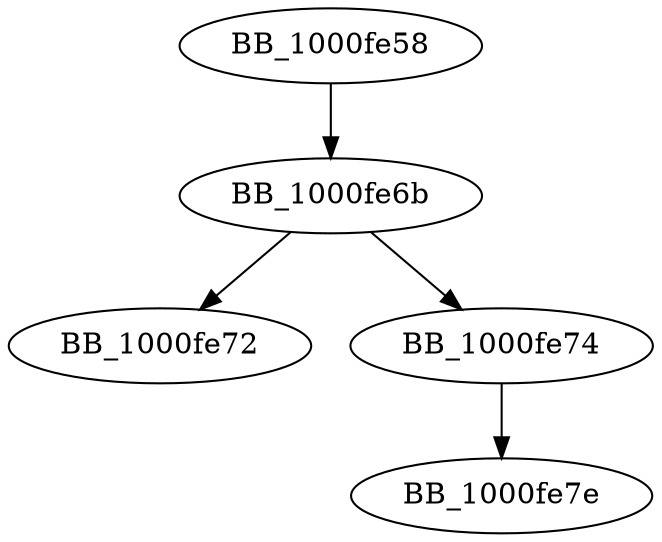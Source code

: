 DiGraph __setdefaultprecision{
BB_1000fe58->BB_1000fe6b
BB_1000fe6b->BB_1000fe72
BB_1000fe6b->BB_1000fe74
BB_1000fe74->BB_1000fe7e
}
